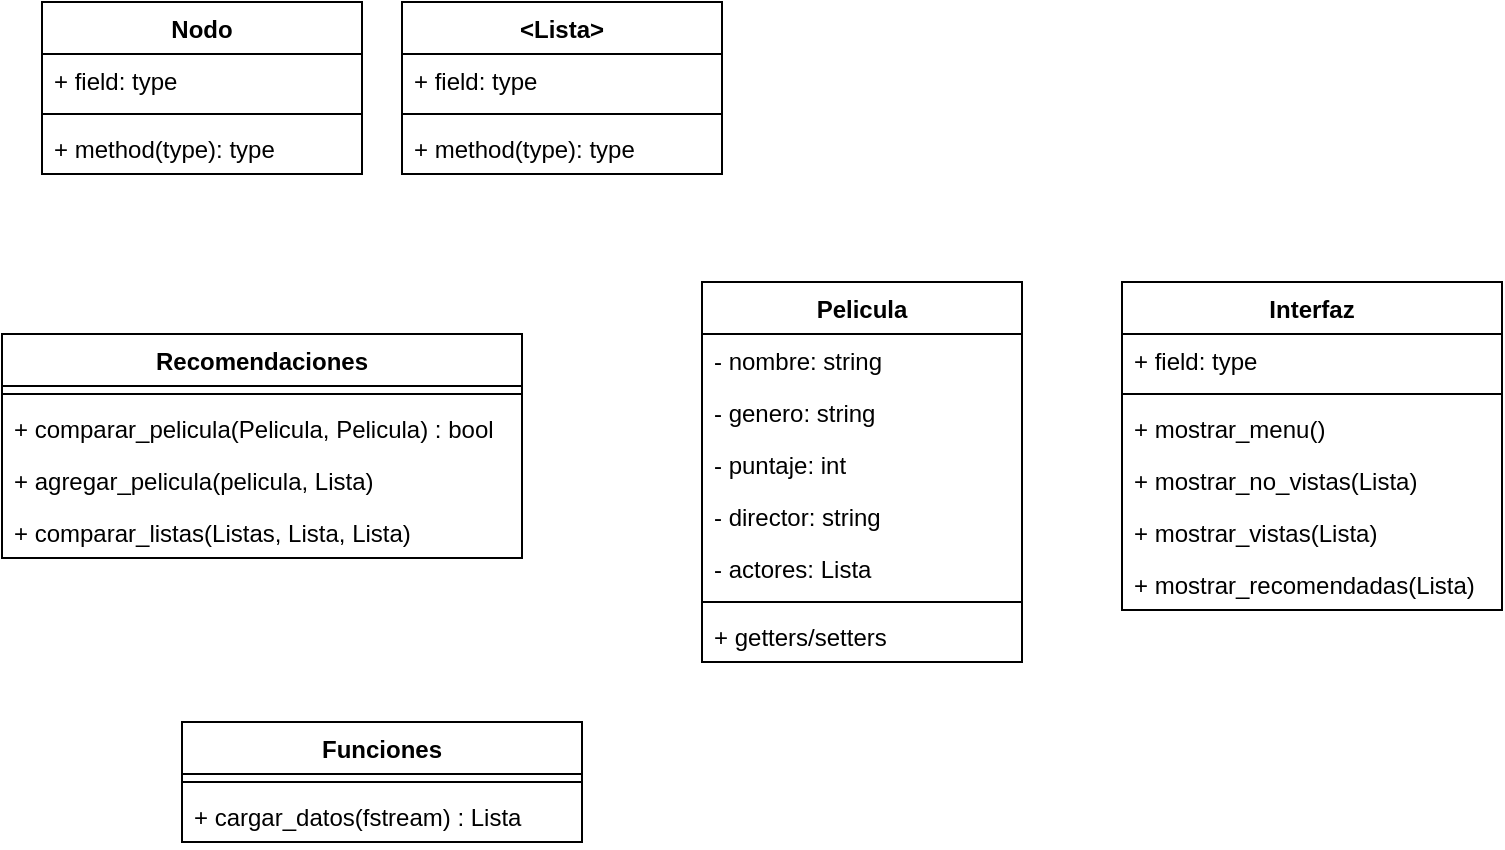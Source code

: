 <mxfile version="13.3.6" type="github"><diagram id="9dh1zZpuQxdGnGn2-EJ5" name="Page-1"><mxGraphModel dx="1595" dy="746" grid="1" gridSize="10" guides="1" tooltips="1" connect="1" arrows="1" fold="1" page="1" pageScale="1" pageWidth="827" pageHeight="1169" math="0" shadow="0"><root><mxCell id="0"/><mxCell id="1" parent="0"/><mxCell id="aDNBMNtZ098S1T6gU87t-1" value="&lt;Lista&gt;" style="swimlane;fontStyle=1;align=center;verticalAlign=top;childLayout=stackLayout;horizontal=1;startSize=26;horizontalStack=0;resizeParent=1;resizeParentMax=0;resizeLast=0;collapsible=1;marginBottom=0;" vertex="1" parent="1"><mxGeometry x="250" y="30" width="160" height="86" as="geometry"/></mxCell><mxCell id="aDNBMNtZ098S1T6gU87t-2" value="+ field: type" style="text;strokeColor=none;fillColor=none;align=left;verticalAlign=top;spacingLeft=4;spacingRight=4;overflow=hidden;rotatable=0;points=[[0,0.5],[1,0.5]];portConstraint=eastwest;" vertex="1" parent="aDNBMNtZ098S1T6gU87t-1"><mxGeometry y="26" width="160" height="26" as="geometry"/></mxCell><mxCell id="aDNBMNtZ098S1T6gU87t-3" value="" style="line;strokeWidth=1;fillColor=none;align=left;verticalAlign=middle;spacingTop=-1;spacingLeft=3;spacingRight=3;rotatable=0;labelPosition=right;points=[];portConstraint=eastwest;" vertex="1" parent="aDNBMNtZ098S1T6gU87t-1"><mxGeometry y="52" width="160" height="8" as="geometry"/></mxCell><mxCell id="aDNBMNtZ098S1T6gU87t-4" value="+ method(type): type" style="text;strokeColor=none;fillColor=none;align=left;verticalAlign=top;spacingLeft=4;spacingRight=4;overflow=hidden;rotatable=0;points=[[0,0.5],[1,0.5]];portConstraint=eastwest;" vertex="1" parent="aDNBMNtZ098S1T6gU87t-1"><mxGeometry y="60" width="160" height="26" as="geometry"/></mxCell><mxCell id="aDNBMNtZ098S1T6gU87t-18" value="Pelicula" style="swimlane;fontStyle=1;align=center;verticalAlign=top;childLayout=stackLayout;horizontal=1;startSize=26;horizontalStack=0;resizeParent=1;resizeParentMax=0;resizeLast=0;collapsible=1;marginBottom=0;" vertex="1" parent="1"><mxGeometry x="400" y="170" width="160" height="190" as="geometry"/></mxCell><mxCell id="aDNBMNtZ098S1T6gU87t-19" value="- nombre: string" style="text;strokeColor=none;fillColor=none;align=left;verticalAlign=top;spacingLeft=4;spacingRight=4;overflow=hidden;rotatable=0;points=[[0,0.5],[1,0.5]];portConstraint=eastwest;" vertex="1" parent="aDNBMNtZ098S1T6gU87t-18"><mxGeometry y="26" width="160" height="26" as="geometry"/></mxCell><mxCell id="aDNBMNtZ098S1T6gU87t-24" value="- genero: string" style="text;strokeColor=none;fillColor=none;align=left;verticalAlign=top;spacingLeft=4;spacingRight=4;overflow=hidden;rotatable=0;points=[[0,0.5],[1,0.5]];portConstraint=eastwest;" vertex="1" parent="aDNBMNtZ098S1T6gU87t-18"><mxGeometry y="52" width="160" height="26" as="geometry"/></mxCell><mxCell id="aDNBMNtZ098S1T6gU87t-25" value="- puntaje: int" style="text;strokeColor=none;fillColor=none;align=left;verticalAlign=top;spacingLeft=4;spacingRight=4;overflow=hidden;rotatable=0;points=[[0,0.5],[1,0.5]];portConstraint=eastwest;" vertex="1" parent="aDNBMNtZ098S1T6gU87t-18"><mxGeometry y="78" width="160" height="26" as="geometry"/></mxCell><mxCell id="aDNBMNtZ098S1T6gU87t-26" value="- director: string" style="text;strokeColor=none;fillColor=none;align=left;verticalAlign=top;spacingLeft=4;spacingRight=4;overflow=hidden;rotatable=0;points=[[0,0.5],[1,0.5]];portConstraint=eastwest;" vertex="1" parent="aDNBMNtZ098S1T6gU87t-18"><mxGeometry y="104" width="160" height="26" as="geometry"/></mxCell><mxCell id="aDNBMNtZ098S1T6gU87t-27" value="- actores: Lista" style="text;strokeColor=none;fillColor=none;align=left;verticalAlign=top;spacingLeft=4;spacingRight=4;overflow=hidden;rotatable=0;points=[[0,0.5],[1,0.5]];portConstraint=eastwest;" vertex="1" parent="aDNBMNtZ098S1T6gU87t-18"><mxGeometry y="130" width="160" height="26" as="geometry"/></mxCell><mxCell id="aDNBMNtZ098S1T6gU87t-20" value="" style="line;strokeWidth=1;fillColor=none;align=left;verticalAlign=middle;spacingTop=-1;spacingLeft=3;spacingRight=3;rotatable=0;labelPosition=right;points=[];portConstraint=eastwest;" vertex="1" parent="aDNBMNtZ098S1T6gU87t-18"><mxGeometry y="156" width="160" height="8" as="geometry"/></mxCell><mxCell id="aDNBMNtZ098S1T6gU87t-21" value="+ getters/setters" style="text;strokeColor=none;fillColor=none;align=left;verticalAlign=top;spacingLeft=4;spacingRight=4;overflow=hidden;rotatable=0;points=[[0,0.5],[1,0.5]];portConstraint=eastwest;" vertex="1" parent="aDNBMNtZ098S1T6gU87t-18"><mxGeometry y="164" width="160" height="26" as="geometry"/></mxCell><mxCell id="aDNBMNtZ098S1T6gU87t-37" value="Interfaz" style="swimlane;fontStyle=1;align=center;verticalAlign=top;childLayout=stackLayout;horizontal=1;startSize=26;horizontalStack=0;resizeParent=1;resizeParentMax=0;resizeLast=0;collapsible=1;marginBottom=0;" vertex="1" parent="1"><mxGeometry x="610" y="170" width="190" height="164" as="geometry"/></mxCell><mxCell id="aDNBMNtZ098S1T6gU87t-38" value="+ field: type" style="text;strokeColor=none;fillColor=none;align=left;verticalAlign=top;spacingLeft=4;spacingRight=4;overflow=hidden;rotatable=0;points=[[0,0.5],[1,0.5]];portConstraint=eastwest;" vertex="1" parent="aDNBMNtZ098S1T6gU87t-37"><mxGeometry y="26" width="190" height="26" as="geometry"/></mxCell><mxCell id="aDNBMNtZ098S1T6gU87t-39" value="" style="line;strokeWidth=1;fillColor=none;align=left;verticalAlign=middle;spacingTop=-1;spacingLeft=3;spacingRight=3;rotatable=0;labelPosition=right;points=[];portConstraint=eastwest;" vertex="1" parent="aDNBMNtZ098S1T6gU87t-37"><mxGeometry y="52" width="190" height="8" as="geometry"/></mxCell><mxCell id="aDNBMNtZ098S1T6gU87t-40" value="+ mostrar_menu() " style="text;strokeColor=none;fillColor=none;align=left;verticalAlign=top;spacingLeft=4;spacingRight=4;overflow=hidden;rotatable=0;points=[[0,0.5],[1,0.5]];portConstraint=eastwest;" vertex="1" parent="aDNBMNtZ098S1T6gU87t-37"><mxGeometry y="60" width="190" height="26" as="geometry"/></mxCell><mxCell id="aDNBMNtZ098S1T6gU87t-41" value="+ mostrar_no_vistas(Lista) " style="text;strokeColor=none;fillColor=none;align=left;verticalAlign=top;spacingLeft=4;spacingRight=4;overflow=hidden;rotatable=0;points=[[0,0.5],[1,0.5]];portConstraint=eastwest;" vertex="1" parent="aDNBMNtZ098S1T6gU87t-37"><mxGeometry y="86" width="190" height="26" as="geometry"/></mxCell><mxCell id="aDNBMNtZ098S1T6gU87t-42" value="+ mostrar_vistas(Lista) " style="text;strokeColor=none;fillColor=none;align=left;verticalAlign=top;spacingLeft=4;spacingRight=4;overflow=hidden;rotatable=0;points=[[0,0.5],[1,0.5]];portConstraint=eastwest;" vertex="1" parent="aDNBMNtZ098S1T6gU87t-37"><mxGeometry y="112" width="190" height="26" as="geometry"/></mxCell><mxCell id="aDNBMNtZ098S1T6gU87t-43" value="+ mostrar_recomendadas(Lista) " style="text;strokeColor=none;fillColor=none;align=left;verticalAlign=top;spacingLeft=4;spacingRight=4;overflow=hidden;rotatable=0;points=[[0,0.5],[1,0.5]];portConstraint=eastwest;" vertex="1" parent="aDNBMNtZ098S1T6gU87t-37"><mxGeometry y="138" width="190" height="26" as="geometry"/></mxCell><mxCell id="aDNBMNtZ098S1T6gU87t-44" value="Funciones" style="swimlane;fontStyle=1;align=center;verticalAlign=top;childLayout=stackLayout;horizontal=1;startSize=26;horizontalStack=0;resizeParent=1;resizeParentMax=0;resizeLast=0;collapsible=1;marginBottom=0;" vertex="1" parent="1"><mxGeometry x="140" y="390" width="200" height="60" as="geometry"/></mxCell><mxCell id="aDNBMNtZ098S1T6gU87t-46" value="" style="line;strokeWidth=1;fillColor=none;align=left;verticalAlign=middle;spacingTop=-1;spacingLeft=3;spacingRight=3;rotatable=0;labelPosition=right;points=[];portConstraint=eastwest;" vertex="1" parent="aDNBMNtZ098S1T6gU87t-44"><mxGeometry y="26" width="200" height="8" as="geometry"/></mxCell><mxCell id="aDNBMNtZ098S1T6gU87t-50" value="+ cargar_datos(fstream) : Lista" style="text;strokeColor=none;fillColor=none;align=left;verticalAlign=top;spacingLeft=4;spacingRight=4;overflow=hidden;rotatable=0;points=[[0,0.5],[1,0.5]];portConstraint=eastwest;" vertex="1" parent="aDNBMNtZ098S1T6gU87t-44"><mxGeometry y="34" width="200" height="26" as="geometry"/></mxCell><mxCell id="aDNBMNtZ098S1T6gU87t-10" value="Recomendaciones" style="swimlane;fontStyle=1;align=center;verticalAlign=top;childLayout=stackLayout;horizontal=1;startSize=26;horizontalStack=0;resizeParent=1;resizeParentMax=0;resizeLast=0;collapsible=1;marginBottom=0;" vertex="1" parent="1"><mxGeometry x="50" y="196" width="260" height="112" as="geometry"/></mxCell><mxCell id="aDNBMNtZ098S1T6gU87t-12" value="" style="line;strokeWidth=1;fillColor=none;align=left;verticalAlign=middle;spacingTop=-1;spacingLeft=3;spacingRight=3;rotatable=0;labelPosition=right;points=[];portConstraint=eastwest;" vertex="1" parent="aDNBMNtZ098S1T6gU87t-10"><mxGeometry y="26" width="260" height="8" as="geometry"/></mxCell><mxCell id="aDNBMNtZ098S1T6gU87t-13" value="+ comparar_pelicula(Pelicula, Pelicula) : bool" style="text;strokeColor=none;fillColor=none;align=left;verticalAlign=top;spacingLeft=4;spacingRight=4;overflow=hidden;rotatable=0;points=[[0,0.5],[1,0.5]];portConstraint=eastwest;" vertex="1" parent="aDNBMNtZ098S1T6gU87t-10"><mxGeometry y="34" width="260" height="26" as="geometry"/></mxCell><mxCell id="aDNBMNtZ098S1T6gU87t-30" value="+ agregar_pelicula(pelicula, Lista)" style="text;strokeColor=none;fillColor=none;align=left;verticalAlign=top;spacingLeft=4;spacingRight=4;overflow=hidden;rotatable=0;points=[[0,0.5],[1,0.5]];portConstraint=eastwest;" vertex="1" parent="aDNBMNtZ098S1T6gU87t-10"><mxGeometry y="60" width="260" height="26" as="geometry"/></mxCell><mxCell id="aDNBMNtZ098S1T6gU87t-32" value="+ comparar_listas(Listas, Lista, Lista)" style="text;strokeColor=none;fillColor=none;align=left;verticalAlign=top;spacingLeft=4;spacingRight=4;overflow=hidden;rotatable=0;points=[[0,0.5],[1,0.5]];portConstraint=eastwest;" vertex="1" parent="aDNBMNtZ098S1T6gU87t-10"><mxGeometry y="86" width="260" height="26" as="geometry"/></mxCell><mxCell id="aDNBMNtZ098S1T6gU87t-5" value="Nodo" style="swimlane;fontStyle=1;align=center;verticalAlign=top;childLayout=stackLayout;horizontal=1;startSize=26;horizontalStack=0;resizeParent=1;resizeParentMax=0;resizeLast=0;collapsible=1;marginBottom=0;" vertex="1" parent="1"><mxGeometry x="70" y="30" width="160" height="86" as="geometry"/></mxCell><mxCell id="aDNBMNtZ098S1T6gU87t-6" value="+ field: type" style="text;strokeColor=none;fillColor=none;align=left;verticalAlign=top;spacingLeft=4;spacingRight=4;overflow=hidden;rotatable=0;points=[[0,0.5],[1,0.5]];portConstraint=eastwest;" vertex="1" parent="aDNBMNtZ098S1T6gU87t-5"><mxGeometry y="26" width="160" height="26" as="geometry"/></mxCell><mxCell id="aDNBMNtZ098S1T6gU87t-7" value="" style="line;strokeWidth=1;fillColor=none;align=left;verticalAlign=middle;spacingTop=-1;spacingLeft=3;spacingRight=3;rotatable=0;labelPosition=right;points=[];portConstraint=eastwest;" vertex="1" parent="aDNBMNtZ098S1T6gU87t-5"><mxGeometry y="52" width="160" height="8" as="geometry"/></mxCell><mxCell id="aDNBMNtZ098S1T6gU87t-8" value="+ method(type): type" style="text;strokeColor=none;fillColor=none;align=left;verticalAlign=top;spacingLeft=4;spacingRight=4;overflow=hidden;rotatable=0;points=[[0,0.5],[1,0.5]];portConstraint=eastwest;" vertex="1" parent="aDNBMNtZ098S1T6gU87t-5"><mxGeometry y="60" width="160" height="26" as="geometry"/></mxCell></root></mxGraphModel></diagram></mxfile>